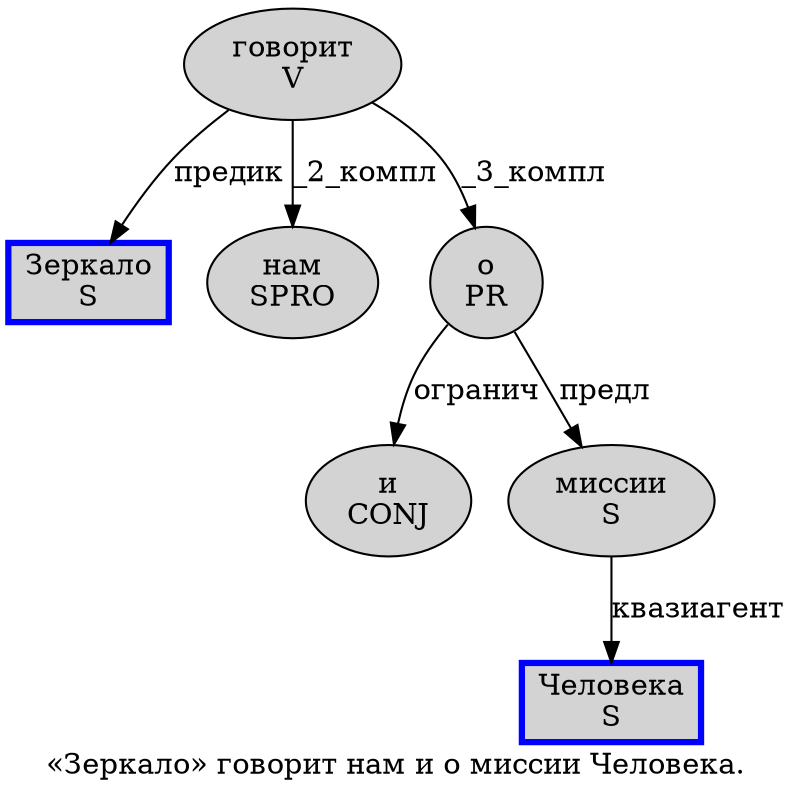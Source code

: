 digraph SENTENCE_2139 {
	graph [label="«Зеркало» говорит нам и о миссии Человека."]
	node [style=filled]
		1 [label="Зеркало
S" color=blue fillcolor=lightgray penwidth=3 shape=box]
		3 [label="говорит
V" color="" fillcolor=lightgray penwidth=1 shape=ellipse]
		4 [label="нам
SPRO" color="" fillcolor=lightgray penwidth=1 shape=ellipse]
		5 [label="и
CONJ" color="" fillcolor=lightgray penwidth=1 shape=ellipse]
		6 [label="о
PR" color="" fillcolor=lightgray penwidth=1 shape=ellipse]
		7 [label="миссии
S" color="" fillcolor=lightgray penwidth=1 shape=ellipse]
		8 [label="Человека
S" color=blue fillcolor=lightgray penwidth=3 shape=box]
			7 -> 8 [label="квазиагент"]
			3 -> 1 [label="предик"]
			3 -> 4 [label="_2_компл"]
			3 -> 6 [label="_3_компл"]
			6 -> 5 [label="огранич"]
			6 -> 7 [label="предл"]
}